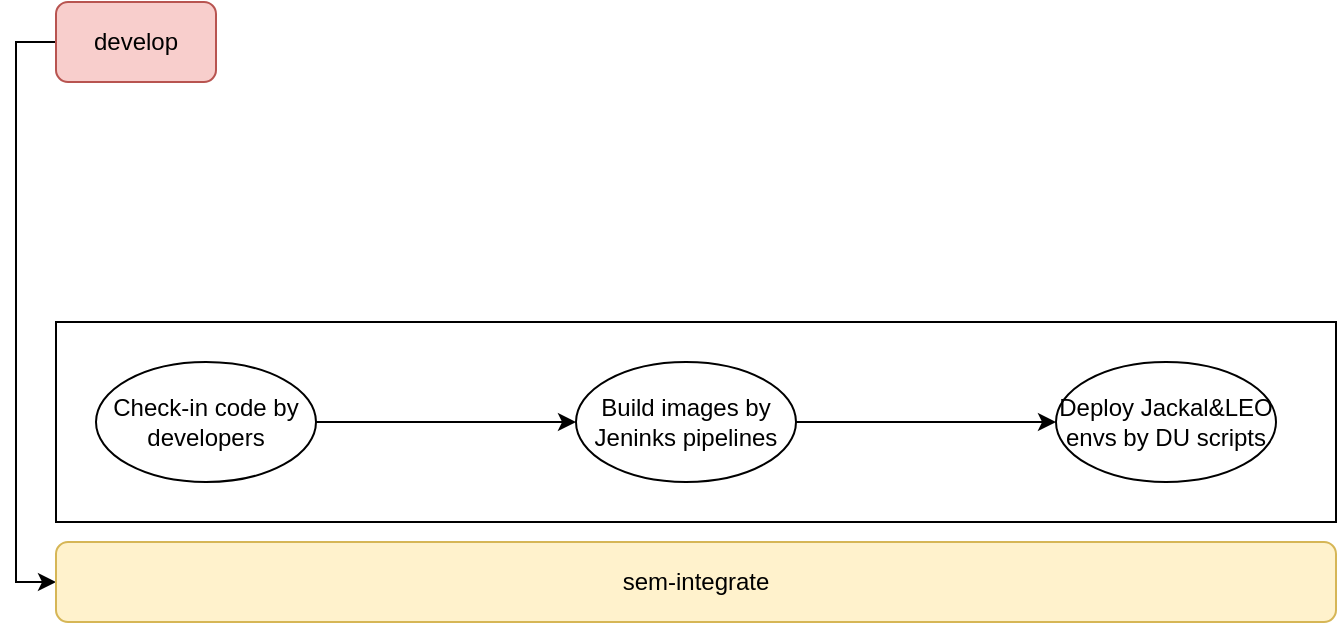 <mxfile version="21.5.0" type="github">
  <diagram name="Page-1" id="naMbwpPsTle-FqYY9tQG">
    <mxGraphModel dx="1434" dy="764" grid="1" gridSize="10" guides="1" tooltips="1" connect="1" arrows="1" fold="1" page="1" pageScale="1" pageWidth="850" pageHeight="1100" math="0" shadow="0">
      <root>
        <mxCell id="0" />
        <mxCell id="1" parent="0" />
        <mxCell id="4ICovp-UN2jPO3colvPC-12" style="edgeStyle=orthogonalEdgeStyle;rounded=0;orthogonalLoop=1;jettySize=auto;html=1;exitX=0;exitY=0.5;exitDx=0;exitDy=0;entryX=0;entryY=0.5;entryDx=0;entryDy=0;" edge="1" parent="1" source="4ICovp-UN2jPO3colvPC-1" target="4ICovp-UN2jPO3colvPC-2">
          <mxGeometry relative="1" as="geometry" />
        </mxCell>
        <mxCell id="4ICovp-UN2jPO3colvPC-1" value="develop" style="rounded=1;whiteSpace=wrap;html=1;fillColor=#f8cecc;strokeColor=#b85450;" vertex="1" parent="1">
          <mxGeometry x="40" y="370" width="80" height="40" as="geometry" />
        </mxCell>
        <mxCell id="4ICovp-UN2jPO3colvPC-2" value="sem-integrate" style="rounded=1;whiteSpace=wrap;html=1;fillColor=#fff2cc;strokeColor=#d6b656;gradientColor=none;shadow=0;glass=0;" vertex="1" parent="1">
          <mxGeometry x="40" y="640" width="640" height="40" as="geometry" />
        </mxCell>
        <mxCell id="4ICovp-UN2jPO3colvPC-6" value="" style="rounded=0;whiteSpace=wrap;html=1;" vertex="1" parent="1">
          <mxGeometry x="40" y="530" width="640" height="100" as="geometry" />
        </mxCell>
        <mxCell id="4ICovp-UN2jPO3colvPC-13" style="edgeStyle=orthogonalEdgeStyle;rounded=0;orthogonalLoop=1;jettySize=auto;html=1;exitX=1;exitY=0.5;exitDx=0;exitDy=0;entryX=0;entryY=0.5;entryDx=0;entryDy=0;" edge="1" parent="1" source="4ICovp-UN2jPO3colvPC-8" target="4ICovp-UN2jPO3colvPC-9">
          <mxGeometry relative="1" as="geometry" />
        </mxCell>
        <mxCell id="4ICovp-UN2jPO3colvPC-8" value="Check-in code by developers" style="ellipse;whiteSpace=wrap;html=1;" vertex="1" parent="1">
          <mxGeometry x="60" y="550" width="110" height="60" as="geometry" />
        </mxCell>
        <mxCell id="4ICovp-UN2jPO3colvPC-14" style="edgeStyle=orthogonalEdgeStyle;rounded=0;orthogonalLoop=1;jettySize=auto;html=1;exitX=1;exitY=0.5;exitDx=0;exitDy=0;" edge="1" parent="1" source="4ICovp-UN2jPO3colvPC-9" target="4ICovp-UN2jPO3colvPC-10">
          <mxGeometry relative="1" as="geometry" />
        </mxCell>
        <mxCell id="4ICovp-UN2jPO3colvPC-9" value="Build images by Jeninks pipelines" style="ellipse;whiteSpace=wrap;html=1;" vertex="1" parent="1">
          <mxGeometry x="300" y="550" width="110" height="60" as="geometry" />
        </mxCell>
        <mxCell id="4ICovp-UN2jPO3colvPC-10" value="Deploy Jackal&amp;amp;LEO envs by DU scripts" style="ellipse;whiteSpace=wrap;html=1;" vertex="1" parent="1">
          <mxGeometry x="540" y="550" width="110" height="60" as="geometry" />
        </mxCell>
      </root>
    </mxGraphModel>
  </diagram>
</mxfile>
